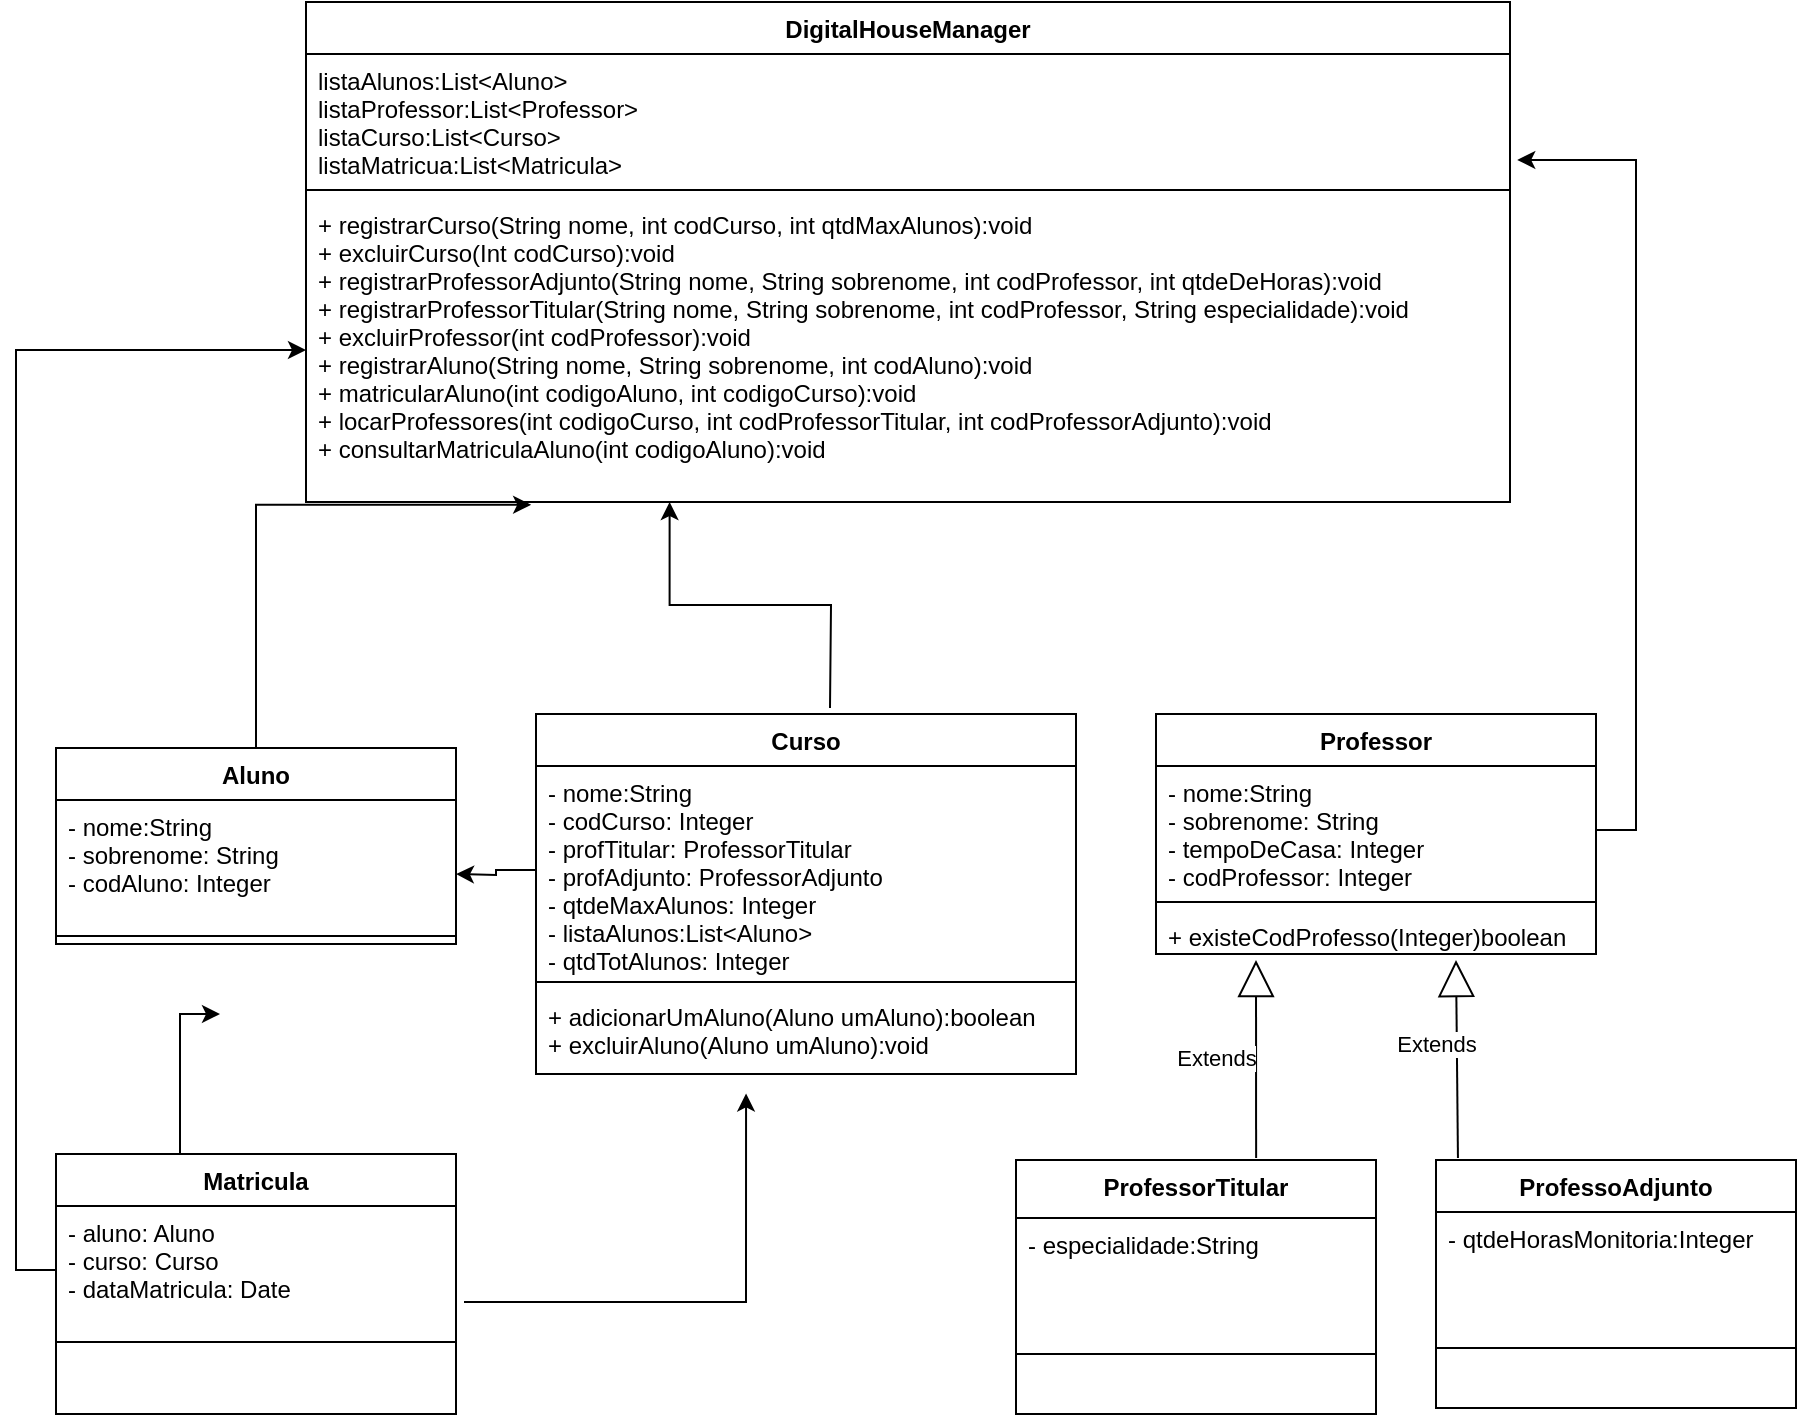 <mxfile version="12.4.8" type="device"><diagram id="58p00sTnXv2LAa9yacsy" name="Página-1"><mxGraphModel dx="1695" dy="401" grid="1" gridSize="10" guides="1" tooltips="1" connect="1" arrows="1" fold="1" page="1" pageScale="1" pageWidth="827" pageHeight="1169" math="0" shadow="0"><root><mxCell id="0"/><mxCell id="1" parent="0"/><mxCell id="wHPSbcqLzFl5GoijeeUY-55" style="edgeStyle=orthogonalEdgeStyle;rounded=0;orthogonalLoop=1;jettySize=auto;html=1;exitX=0.5;exitY=0;exitDx=0;exitDy=0;entryX=0.187;entryY=1.009;entryDx=0;entryDy=0;entryPerimeter=0;" parent="1" source="wHPSbcqLzFl5GoijeeUY-9" target="wHPSbcqLzFl5GoijeeUY-54" edge="1"><mxGeometry relative="1" as="geometry"><mxPoint x="350" y="230" as="targetPoint"/></mxGeometry></mxCell><mxCell id="wHPSbcqLzFl5GoijeeUY-9" value="Aluno&#10;" style="swimlane;fontStyle=1;align=center;verticalAlign=top;childLayout=stackLayout;horizontal=1;startSize=26;horizontalStack=0;resizeParent=1;resizeParentMax=0;resizeLast=0;collapsible=1;marginBottom=0;" parent="1" vertex="1"><mxGeometry x="23" y="393" width="200" height="98" as="geometry"/></mxCell><mxCell id="wHPSbcqLzFl5GoijeeUY-10" value="- nome:String&#10;- sobrenome: String&#10;- codAluno: Integer" style="text;strokeColor=none;fillColor=none;align=left;verticalAlign=top;spacingLeft=4;spacingRight=4;overflow=hidden;rotatable=0;points=[[0,0.5],[1,0.5]];portConstraint=eastwest;" parent="wHPSbcqLzFl5GoijeeUY-9" vertex="1"><mxGeometry y="26" width="200" height="64" as="geometry"/></mxCell><mxCell id="wHPSbcqLzFl5GoijeeUY-11" value="" style="line;strokeWidth=1;fillColor=none;align=left;verticalAlign=middle;spacingTop=-1;spacingLeft=3;spacingRight=3;rotatable=0;labelPosition=right;points=[];portConstraint=eastwest;" parent="wHPSbcqLzFl5GoijeeUY-9" vertex="1"><mxGeometry y="90" width="200" height="8" as="geometry"/></mxCell><mxCell id="wHPSbcqLzFl5GoijeeUY-69" style="edgeStyle=orthogonalEdgeStyle;rounded=0;orthogonalLoop=1;jettySize=auto;html=1;entryX=0.302;entryY=1;entryDx=0;entryDy=0;entryPerimeter=0;" parent="1" target="wHPSbcqLzFl5GoijeeUY-54" edge="1"><mxGeometry relative="1" as="geometry"><mxPoint x="410" y="373" as="sourcePoint"/></mxGeometry></mxCell><mxCell id="wHPSbcqLzFl5GoijeeUY-13" value="Curso&#10;" style="swimlane;fontStyle=1;align=center;verticalAlign=top;childLayout=stackLayout;horizontal=1;startSize=26;horizontalStack=0;resizeParent=1;resizeParentMax=0;resizeLast=0;collapsible=1;marginBottom=0;" parent="1" vertex="1"><mxGeometry x="263" y="376" width="270" height="180" as="geometry"/></mxCell><mxCell id="wHPSbcqLzFl5GoijeeUY-14" value="- nome:String&#10;- codCurso: Integer&#10;- profTitular: ProfessorTitular&#10;- profAdjunto: ProfessorAdjunto&#10;- qtdeMaxAlunos: Integer&#10;- listaAlunos:List&lt;Aluno&gt;&#10;- qtdTotAlunos: Integer&#10;" style="text;strokeColor=none;fillColor=none;align=left;verticalAlign=top;spacingLeft=4;spacingRight=4;overflow=hidden;rotatable=0;points=[[0,0.5],[1,0.5]];portConstraint=eastwest;" parent="wHPSbcqLzFl5GoijeeUY-13" vertex="1"><mxGeometry y="26" width="270" height="104" as="geometry"/></mxCell><mxCell id="wHPSbcqLzFl5GoijeeUY-15" value="" style="line;strokeWidth=1;fillColor=none;align=left;verticalAlign=middle;spacingTop=-1;spacingLeft=3;spacingRight=3;rotatable=0;labelPosition=right;points=[];portConstraint=eastwest;" parent="wHPSbcqLzFl5GoijeeUY-13" vertex="1"><mxGeometry y="130" width="270" height="8" as="geometry"/></mxCell><mxCell id="wHPSbcqLzFl5GoijeeUY-16" value="+ adicionarUmAluno(Aluno umAluno):boolean&#10;+ excluirAluno(Aluno umAluno):void&#10;&#10;&#10;&#10;" style="text;strokeColor=none;fillColor=none;align=left;verticalAlign=top;spacingLeft=4;spacingRight=4;overflow=hidden;rotatable=0;points=[[0,0.5],[1,0.5]];portConstraint=eastwest;" parent="wHPSbcqLzFl5GoijeeUY-13" vertex="1"><mxGeometry y="138" width="270" height="42" as="geometry"/></mxCell><mxCell id="wHPSbcqLzFl5GoijeeUY-17" value="Professor" style="swimlane;fontStyle=1;align=center;verticalAlign=top;childLayout=stackLayout;horizontal=1;startSize=26;horizontalStack=0;resizeParent=1;resizeParentMax=0;resizeLast=0;collapsible=1;marginBottom=0;" parent="1" vertex="1"><mxGeometry x="573" y="376" width="220" height="120" as="geometry"/></mxCell><mxCell id="wHPSbcqLzFl5GoijeeUY-18" value="- nome:String&#10;- sobrenome: String&#10;- tempoDeCasa: Integer&#10;- codProfessor: Integer" style="text;strokeColor=none;fillColor=none;align=left;verticalAlign=top;spacingLeft=4;spacingRight=4;overflow=hidden;rotatable=0;points=[[0,0.5],[1,0.5]];portConstraint=eastwest;" parent="wHPSbcqLzFl5GoijeeUY-17" vertex="1"><mxGeometry y="26" width="220" height="64" as="geometry"/></mxCell><mxCell id="wHPSbcqLzFl5GoijeeUY-19" value="" style="line;strokeWidth=1;fillColor=none;align=left;verticalAlign=middle;spacingTop=-1;spacingLeft=3;spacingRight=3;rotatable=0;labelPosition=right;points=[];portConstraint=eastwest;" parent="wHPSbcqLzFl5GoijeeUY-17" vertex="1"><mxGeometry y="90" width="220" height="8" as="geometry"/></mxCell><mxCell id="wHPSbcqLzFl5GoijeeUY-20" value="+ existeCodProfesso(Integer)boolean" style="text;strokeColor=none;fillColor=none;align=left;verticalAlign=top;spacingLeft=4;spacingRight=4;overflow=hidden;rotatable=0;points=[[0,0.5],[1,0.5]];portConstraint=eastwest;" parent="wHPSbcqLzFl5GoijeeUY-17" vertex="1"><mxGeometry y="98" width="220" height="22" as="geometry"/></mxCell><mxCell id="wHPSbcqLzFl5GoijeeUY-24" value="ProfessorTitular" style="swimlane;fontStyle=1;align=center;verticalAlign=top;childLayout=stackLayout;horizontal=1;startSize=29;horizontalStack=0;resizeParent=1;resizeParentMax=0;resizeLast=0;collapsible=1;marginBottom=0;" parent="1" vertex="1"><mxGeometry x="503" y="599" width="180" height="127" as="geometry"><mxRectangle x="400" y="270" width="70" height="26" as="alternateBounds"/></mxGeometry></mxCell><mxCell id="wHPSbcqLzFl5GoijeeUY-25" value="- especialidade:String" style="text;strokeColor=none;fillColor=none;align=left;verticalAlign=top;spacingLeft=4;spacingRight=4;overflow=hidden;rotatable=0;points=[[0,0.5],[1,0.5]];portConstraint=eastwest;" parent="wHPSbcqLzFl5GoijeeUY-24" vertex="1"><mxGeometry y="29" width="180" height="64" as="geometry"/></mxCell><mxCell id="wHPSbcqLzFl5GoijeeUY-26" value="" style="line;strokeWidth=1;fillColor=none;align=left;verticalAlign=middle;spacingTop=-1;spacingLeft=3;spacingRight=3;rotatable=0;labelPosition=right;points=[];portConstraint=eastwest;" parent="wHPSbcqLzFl5GoijeeUY-24" vertex="1"><mxGeometry y="93" width="180" height="8" as="geometry"/></mxCell><mxCell id="wHPSbcqLzFl5GoijeeUY-27" value=" " style="text;strokeColor=none;fillColor=none;align=left;verticalAlign=top;spacingLeft=4;spacingRight=4;overflow=hidden;rotatable=0;points=[[0,0.5],[1,0.5]];portConstraint=eastwest;" parent="wHPSbcqLzFl5GoijeeUY-24" vertex="1"><mxGeometry y="101" width="180" height="26" as="geometry"/></mxCell><mxCell id="wHPSbcqLzFl5GoijeeUY-32" value="ProfessoAdjunto" style="swimlane;fontStyle=1;align=center;verticalAlign=top;childLayout=stackLayout;horizontal=1;startSize=26;horizontalStack=0;resizeParent=1;resizeParentMax=0;resizeLast=0;collapsible=1;marginBottom=0;" parent="1" vertex="1"><mxGeometry x="713" y="599" width="180" height="124" as="geometry"/></mxCell><mxCell id="wHPSbcqLzFl5GoijeeUY-33" value="- qtdeHorasMonitoria:Integer" style="text;strokeColor=none;fillColor=none;align=left;verticalAlign=top;spacingLeft=4;spacingRight=4;overflow=hidden;rotatable=0;points=[[0,0.5],[1,0.5]];portConstraint=eastwest;" parent="wHPSbcqLzFl5GoijeeUY-32" vertex="1"><mxGeometry y="26" width="180" height="64" as="geometry"/></mxCell><mxCell id="wHPSbcqLzFl5GoijeeUY-34" value="" style="line;strokeWidth=1;fillColor=none;align=left;verticalAlign=middle;spacingTop=-1;spacingLeft=3;spacingRight=3;rotatable=0;labelPosition=right;points=[];portConstraint=eastwest;" parent="wHPSbcqLzFl5GoijeeUY-32" vertex="1"><mxGeometry y="90" width="180" height="8" as="geometry"/></mxCell><mxCell id="wHPSbcqLzFl5GoijeeUY-35" value=" " style="text;strokeColor=none;fillColor=none;align=left;verticalAlign=top;spacingLeft=4;spacingRight=4;overflow=hidden;rotatable=0;points=[[0,0.5],[1,0.5]];portConstraint=eastwest;" parent="wHPSbcqLzFl5GoijeeUY-32" vertex="1"><mxGeometry y="98" width="180" height="26" as="geometry"/></mxCell><mxCell id="wHPSbcqLzFl5GoijeeUY-40" value="Extends" style="endArrow=block;endSize=16;endFill=0;html=1;exitX=0.061;exitY=-0.008;exitDx=0;exitDy=0;exitPerimeter=0;" parent="1" source="wHPSbcqLzFl5GoijeeUY-32" edge="1"><mxGeometry x="0.156" y="10" width="160" relative="1" as="geometry"><mxPoint x="723" y="589" as="sourcePoint"/><mxPoint x="723" y="499" as="targetPoint"/><mxPoint as="offset"/></mxGeometry></mxCell><mxCell id="wHPSbcqLzFl5GoijeeUY-41" value="Extends" style="endArrow=block;endSize=16;endFill=0;html=1;exitX=0.667;exitY=-0.008;exitDx=0;exitDy=0;exitPerimeter=0;" parent="1" source="wHPSbcqLzFl5GoijeeUY-24" edge="1"><mxGeometry y="20" width="160" relative="1" as="geometry"><mxPoint x="523" y="559" as="sourcePoint"/><mxPoint x="623" y="499" as="targetPoint"/><mxPoint as="offset"/></mxGeometry></mxCell><mxCell id="wHPSbcqLzFl5GoijeeUY-44" style="edgeStyle=orthogonalEdgeStyle;rounded=0;orthogonalLoop=1;jettySize=auto;html=1;exitX=0;exitY=0.5;exitDx=0;exitDy=0;" parent="1" source="wHPSbcqLzFl5GoijeeUY-14" edge="1"><mxGeometry relative="1" as="geometry"><mxPoint x="223" y="456" as="targetPoint"/></mxGeometry></mxCell><mxCell id="wHPSbcqLzFl5GoijeeUY-49" style="edgeStyle=orthogonalEdgeStyle;rounded=0;orthogonalLoop=1;jettySize=auto;html=1;entryX=0.41;entryY=1.094;entryDx=0;entryDy=0;entryPerimeter=0;" parent="1" edge="1"><mxGeometry relative="1" as="geometry"><mxPoint x="85" y="596" as="sourcePoint"/><Array as="points"><mxPoint x="85" y="586"/><mxPoint x="85" y="586"/></Array><mxPoint x="105" y="526" as="targetPoint"/></mxGeometry></mxCell><mxCell id="wHPSbcqLzFl5GoijeeUY-50" style="edgeStyle=orthogonalEdgeStyle;rounded=0;orthogonalLoop=1;jettySize=auto;html=1;exitX=1.02;exitY=0.75;exitDx=0;exitDy=0;entryX=0.389;entryY=1.231;entryDx=0;entryDy=0;entryPerimeter=0;exitPerimeter=0;" parent="1" source="wHPSbcqLzFl5GoijeeUY-46" target="wHPSbcqLzFl5GoijeeUY-16" edge="1"><mxGeometry relative="1" as="geometry"><Array as="points"><mxPoint x="368" y="670"/></Array></mxGeometry></mxCell><mxCell id="wHPSbcqLzFl5GoijeeUY-45" value="Matricula&#10;" style="swimlane;fontStyle=1;align=center;verticalAlign=top;childLayout=stackLayout;horizontal=1;startSize=26;horizontalStack=0;resizeParent=1;resizeParentMax=0;resizeLast=0;collapsible=1;marginBottom=0;" parent="1" vertex="1"><mxGeometry x="23" y="596" width="200" height="130" as="geometry"/></mxCell><mxCell id="wHPSbcqLzFl5GoijeeUY-46" value="- aluno: Aluno&#10;- curso: Curso&#10;- dataMatricula: Date" style="text;strokeColor=none;fillColor=none;align=left;verticalAlign=top;spacingLeft=4;spacingRight=4;overflow=hidden;rotatable=0;points=[[0,0.5],[1,0.5]];portConstraint=eastwest;" parent="wHPSbcqLzFl5GoijeeUY-45" vertex="1"><mxGeometry y="26" width="200" height="64" as="geometry"/></mxCell><mxCell id="wHPSbcqLzFl5GoijeeUY-47" value="" style="line;strokeWidth=1;fillColor=none;align=left;verticalAlign=middle;spacingTop=-1;spacingLeft=3;spacingRight=3;rotatable=0;labelPosition=right;points=[];portConstraint=eastwest;" parent="wHPSbcqLzFl5GoijeeUY-45" vertex="1"><mxGeometry y="90" width="200" height="8" as="geometry"/></mxCell><mxCell id="wHPSbcqLzFl5GoijeeUY-48" value=" " style="text;strokeColor=none;fillColor=none;align=left;verticalAlign=top;spacingLeft=4;spacingRight=4;overflow=hidden;rotatable=0;points=[[0,0.5],[1,0.5]];portConstraint=eastwest;" parent="wHPSbcqLzFl5GoijeeUY-45" vertex="1"><mxGeometry y="98" width="200" height="32" as="geometry"/></mxCell><mxCell id="wHPSbcqLzFl5GoijeeUY-51" value="DigitalHouseManager" style="swimlane;fontStyle=1;align=center;verticalAlign=top;childLayout=stackLayout;horizontal=1;startSize=26;horizontalStack=0;resizeParent=1;resizeParentMax=0;resizeLast=0;collapsible=1;marginBottom=0;" parent="1" vertex="1"><mxGeometry x="148" y="20" width="602" height="250" as="geometry"/></mxCell><mxCell id="wHPSbcqLzFl5GoijeeUY-52" value="listaAlunos:List&lt;Aluno&gt;&#10;listaProfessor:List&lt;Professor&gt;&#10;listaCurso:List&lt;Curso&gt;&#10;listaMatricua:List&lt;Matricula&gt;&#10;" style="text;strokeColor=none;fillColor=none;align=left;verticalAlign=top;spacingLeft=4;spacingRight=4;overflow=hidden;rotatable=0;points=[[0,0.5],[1,0.5]];portConstraint=eastwest;" parent="wHPSbcqLzFl5GoijeeUY-51" vertex="1"><mxGeometry y="26" width="602" height="64" as="geometry"/></mxCell><mxCell id="wHPSbcqLzFl5GoijeeUY-53" value="" style="line;strokeWidth=1;fillColor=none;align=left;verticalAlign=middle;spacingTop=-1;spacingLeft=3;spacingRight=3;rotatable=0;labelPosition=right;points=[];portConstraint=eastwest;" parent="wHPSbcqLzFl5GoijeeUY-51" vertex="1"><mxGeometry y="90" width="602" height="8" as="geometry"/></mxCell><mxCell id="wHPSbcqLzFl5GoijeeUY-54" value="+ registrarCurso(String nome, int codCurso, int qtdMaxAlunos):void&#10;+ excluirCurso(Int codCurso):void&#10;+ registrarProfessorAdjunto(String nome, String sobrenome, int codProfessor, int qtdeDeHoras):void&#10;+ registrarProfessorTitular(String nome, String sobrenome, int codProfessor, String especialidade):void&#10;+ excluirProfessor(int codProfessor):void&#10;+ registrarAluno(String nome, String sobrenome, int codAluno):void&#10;+ matricularAluno(int codigoAluno, int codigoCurso):void&#10;+ locarProfessores(int codigoCurso, int codProfessorTitular, int codProfessorAdjunto):void&#10;+ consultarMatriculaAluno(int codigoAluno):void&#10;" style="text;strokeColor=none;fillColor=none;align=left;verticalAlign=top;spacingLeft=4;spacingRight=4;overflow=hidden;rotatable=0;points=[[0,0.5],[1,0.5]];portConstraint=eastwest;" parent="wHPSbcqLzFl5GoijeeUY-51" vertex="1"><mxGeometry y="98" width="602" height="152" as="geometry"/></mxCell><mxCell id="wHPSbcqLzFl5GoijeeUY-66" style="edgeStyle=orthogonalEdgeStyle;rounded=0;orthogonalLoop=1;jettySize=auto;html=1;exitX=0;exitY=0.5;exitDx=0;exitDy=0;" parent="1" source="wHPSbcqLzFl5GoijeeUY-46" target="wHPSbcqLzFl5GoijeeUY-54" edge="1"><mxGeometry relative="1" as="geometry"/></mxCell><mxCell id="wHPSbcqLzFl5GoijeeUY-70" style="edgeStyle=orthogonalEdgeStyle;rounded=0;orthogonalLoop=1;jettySize=auto;html=1;exitX=1;exitY=0.5;exitDx=0;exitDy=0;entryX=1.006;entryY=0.828;entryDx=0;entryDy=0;entryPerimeter=0;" parent="1" source="wHPSbcqLzFl5GoijeeUY-18" target="wHPSbcqLzFl5GoijeeUY-52" edge="1"><mxGeometry relative="1" as="geometry"/></mxCell></root></mxGraphModel></diagram></mxfile>